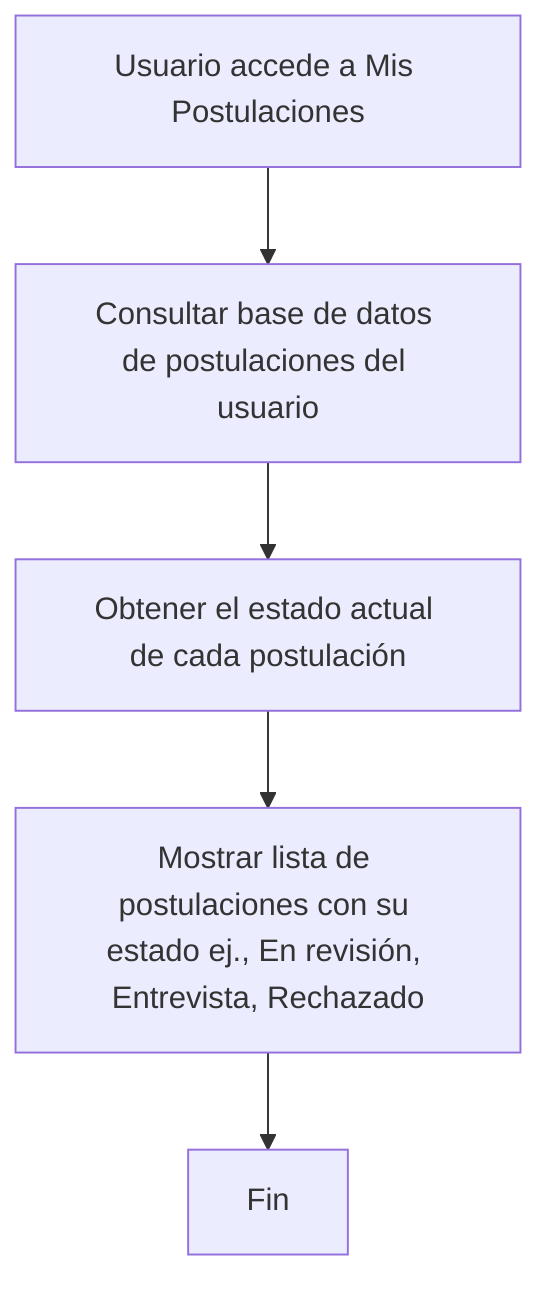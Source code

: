 graph TD
    A[Usuario accede a Mis Postulaciones] --> B[Consultar base de datos de postulaciones del usuario];
    B --> C[Obtener el estado actual de cada postulación];
    C --> D[Mostrar lista de postulaciones con su estado ej., En revisión, Entrevista, Rechazado];
    D --> E[Fin];